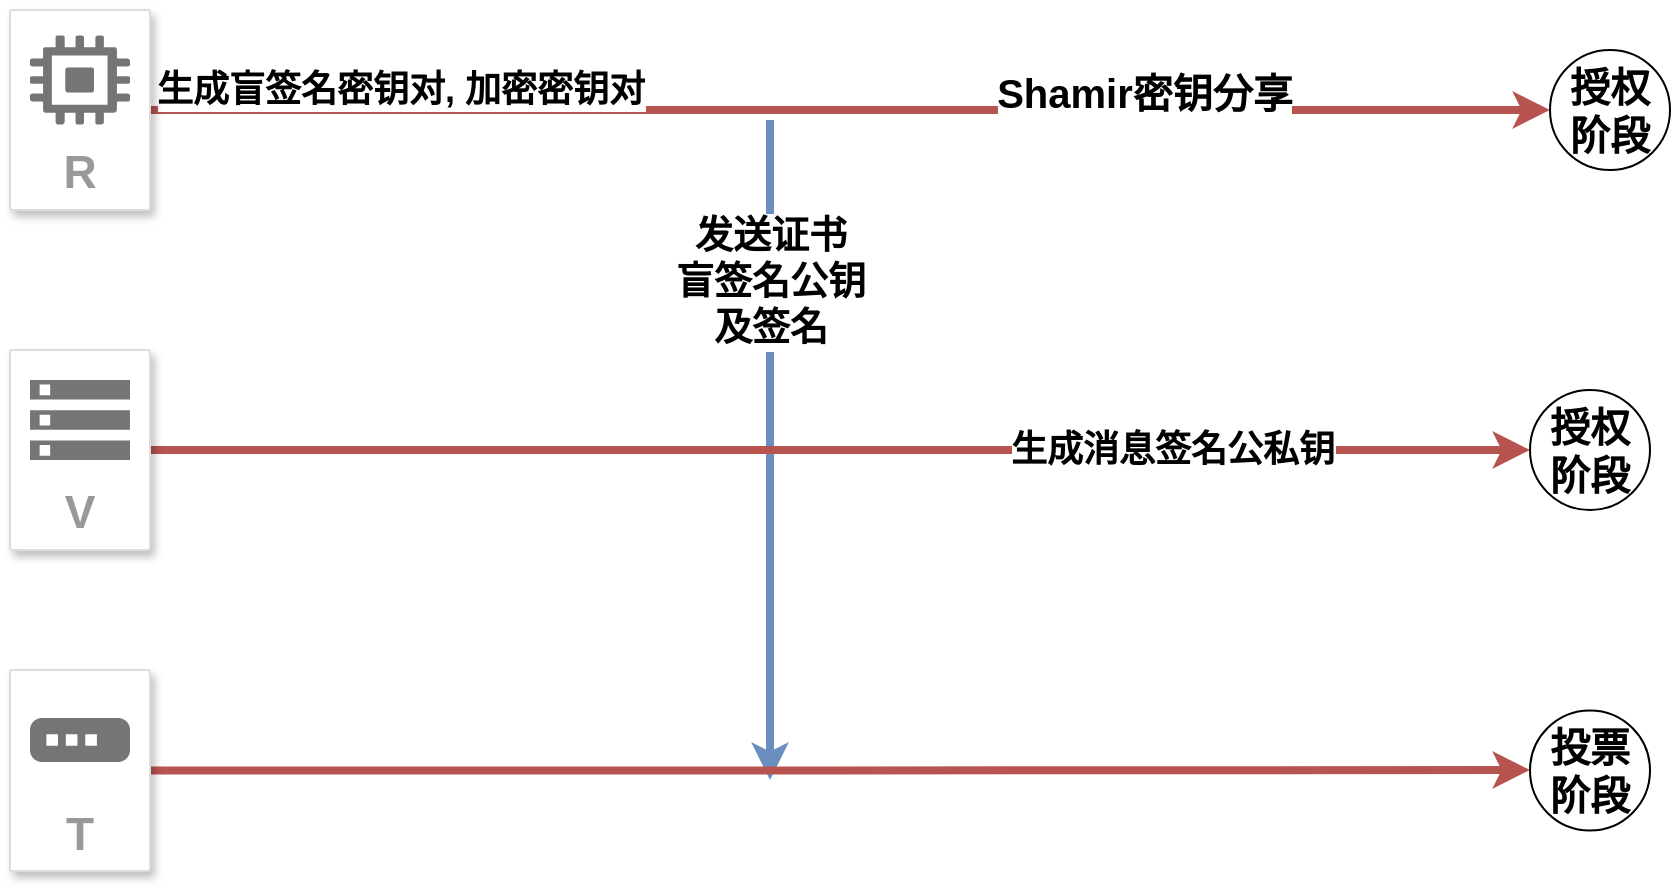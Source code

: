 <mxfile version="16.6.1" type="github" pages="4">
  <diagram id="f106602c-feb2-e66a-4537-3a34d633f6aa" name="Page-1">
    <mxGraphModel dx="1135" dy="593" grid="1" gridSize="10" guides="1" tooltips="1" connect="1" arrows="1" fold="1" page="1" pageScale="1" pageWidth="1169" pageHeight="827" background="none" math="1" shadow="0">
      <root>
        <mxCell id="0" />
        <mxCell id="1" parent="0" />
        <mxCell id="GRsu6QpT3u70jx2Eb0mG-444" style="edgeStyle=orthogonalEdgeStyle;rounded=0;orthogonalLoop=1;jettySize=auto;html=1;fontSize=23;strokeWidth=4;fillColor=#dae8fc;strokeColor=#6c8ebf;" edge="1" parent="1">
          <mxGeometry relative="1" as="geometry">
            <mxPoint x="480" y="545" as="targetPoint" />
            <mxPoint x="480" y="215" as="sourcePoint" />
            <Array as="points">
              <mxPoint x="480" y="290" />
              <mxPoint x="480" y="290" />
            </Array>
          </mxGeometry>
        </mxCell>
        <mxCell id="GRsu6QpT3u70jx2Eb0mG-458" value="&lt;b style=&quot;font-size: 19px;&quot;&gt;发送证书&lt;br style=&quot;font-size: 19px;&quot;&gt;盲签名公钥&lt;br style=&quot;font-size: 19px;&quot;&gt;及签名&lt;br style=&quot;font-size: 19px;&quot;&gt;&lt;/b&gt;" style="edgeLabel;html=1;align=center;verticalAlign=middle;resizable=0;points=[];fontSize=19;" vertex="1" connectable="0" parent="GRsu6QpT3u70jx2Eb0mG-444">
          <mxGeometry x="0.335" y="1" relative="1" as="geometry">
            <mxPoint x="-1" y="-140" as="offset" />
          </mxGeometry>
        </mxCell>
        <mxCell id="GRsu6QpT3u70jx2Eb0mG-431" style="edgeStyle=orthogonalEdgeStyle;rounded=0;orthogonalLoop=1;jettySize=auto;html=1;fontSize=23;strokeColor=#b85450;strokeWidth=4;fillColor=#f8cecc;" edge="1" parent="1" source="392">
          <mxGeometry relative="1" as="geometry">
            <mxPoint x="870" y="210" as="targetPoint" />
          </mxGeometry>
        </mxCell>
        <mxCell id="GRsu6QpT3u70jx2Eb0mG-460" value="&lt;b style=&quot;font-size: 18px;&quot;&gt;生成盲签名密钥对, 加密密钥对&lt;/b&gt;" style="edgeLabel;html=1;align=center;verticalAlign=middle;resizable=0;points=[];fontSize=18;" vertex="1" connectable="0" parent="GRsu6QpT3u70jx2Eb0mG-431">
          <mxGeometry x="-0.84" y="4" relative="1" as="geometry">
            <mxPoint x="69" y="-6" as="offset" />
          </mxGeometry>
        </mxCell>
        <mxCell id="392" value="&lt;b&gt;&lt;font style=&quot;font-size: 23px&quot;&gt;R&lt;/font&gt;&lt;/b&gt;" style="strokeColor=#dddddd;fillColor=#ffffff;shadow=1;strokeWidth=1;rounded=1;absoluteArcSize=1;arcSize=2;labelPosition=center;verticalLabelPosition=middle;align=center;verticalAlign=bottom;spacingLeft=0;fontColor=#999999;fontSize=12;whiteSpace=wrap;spacingBottom=2;html=1;" parent="1" vertex="1">
          <mxGeometry x="100" y="160" width="70" height="100" as="geometry" />
        </mxCell>
        <mxCell id="393" value="" style="dashed=0;html=1;fillColor=#757575;strokeColor=none;shape=mxgraph.gcp2.compute_engine_icon;part=1;" parent="392" vertex="1">
          <mxGeometry x="0.5" width="50" height="44.5" relative="1" as="geometry">
            <mxPoint x="-25" y="12.75" as="offset" />
          </mxGeometry>
        </mxCell>
        <mxCell id="GRsu6QpT3u70jx2Eb0mG-433" style="edgeStyle=orthogonalEdgeStyle;rounded=0;orthogonalLoop=1;jettySize=auto;html=1;fontSize=23;strokeWidth=4;strokeColor=#b85450;fillColor=#f8cecc;" edge="1" parent="1" source="394">
          <mxGeometry relative="1" as="geometry">
            <mxPoint x="860" y="380" as="targetPoint" />
          </mxGeometry>
        </mxCell>
        <mxCell id="GRsu6QpT3u70jx2Eb0mG-470" value="&lt;b style=&quot;font-size: 18px;&quot;&gt;生成消息签名公私钥&lt;/b&gt;" style="edgeLabel;html=1;align=center;verticalAlign=middle;resizable=0;points=[];fontSize=18;" vertex="1" connectable="0" parent="GRsu6QpT3u70jx2Eb0mG-433">
          <mxGeometry x="-0.766" y="7" relative="1" as="geometry">
            <mxPoint x="430" y="7" as="offset" />
          </mxGeometry>
        </mxCell>
        <mxCell id="394" value="&lt;b&gt;&lt;font style=&quot;font-size: 23px&quot;&gt;V&lt;/font&gt;&lt;/b&gt;" style="strokeColor=#dddddd;fillColor=#ffffff;shadow=1;strokeWidth=1;rounded=1;absoluteArcSize=1;arcSize=2;labelPosition=center;verticalLabelPosition=middle;align=center;verticalAlign=bottom;spacingLeft=0;fontColor=#999999;fontSize=12;whiteSpace=wrap;spacingBottom=2;html=1;" parent="1" vertex="1">
          <mxGeometry x="100" y="330" width="70" height="100" as="geometry" />
        </mxCell>
        <mxCell id="395" value="" style="dashed=0;html=1;fillColor=#757575;strokeColor=none;shape=mxgraph.gcp2.storage;part=1;" parent="394" vertex="1">
          <mxGeometry x="0.5" width="50" height="40" relative="1" as="geometry">
            <mxPoint x="-25" y="15" as="offset" />
          </mxGeometry>
        </mxCell>
        <mxCell id="GRsu6QpT3u70jx2Eb0mG-434" style="edgeStyle=orthogonalEdgeStyle;rounded=0;orthogonalLoop=1;jettySize=auto;html=1;fontSize=23;strokeWidth=4;strokeColor=#b85450;fillColor=#f8cecc;" edge="1" parent="1" source="GRsu6QpT3u70jx2Eb0mG-414">
          <mxGeometry relative="1" as="geometry">
            <mxPoint x="860" y="540" as="targetPoint" />
          </mxGeometry>
        </mxCell>
        <mxCell id="GRsu6QpT3u70jx2Eb0mG-414" value="&lt;b&gt;&lt;font style=&quot;font-size: 23px&quot;&gt;T&lt;/font&gt;&lt;/b&gt;" style="strokeColor=#dddddd;fillColor=#ffffff;shadow=1;strokeWidth=1;rounded=1;absoluteArcSize=1;arcSize=2;labelPosition=center;verticalLabelPosition=middle;align=center;verticalAlign=bottom;spacingLeft=0;fontColor=#999999;fontSize=12;whiteSpace=wrap;spacingBottom=2;html=1;" vertex="1" parent="1">
          <mxGeometry x="100" y="490" width="70" height="100.5" as="geometry" />
        </mxCell>
        <mxCell id="GRsu6QpT3u70jx2Eb0mG-415" value="" style="dashed=0;html=1;fillColor=#757575;strokeColor=none;shape=mxgraph.gcp2.gateway_icon;part=1;" vertex="1" parent="GRsu6QpT3u70jx2Eb0mG-414">
          <mxGeometry x="0.5" width="50" height="22" relative="1" as="geometry">
            <mxPoint x="-25" y="24" as="offset" />
          </mxGeometry>
        </mxCell>
        <mxCell id="GRsu6QpT3u70jx2Eb0mG-478" value="&lt;font style=&quot;font-size: 20px&quot;&gt;&lt;b&gt;Shamir密钥分享&lt;/b&gt;&lt;/font&gt;" style="edgeLabel;html=1;align=center;verticalAlign=middle;resizable=0;points=[];fontSize=16;" vertex="1" connectable="0" parent="1">
          <mxGeometry x="650.003" y="180.0" as="geometry">
            <mxPoint x="17" y="21" as="offset" />
          </mxGeometry>
        </mxCell>
        <mxCell id="JgOnoOIlexzATjNohAaf-397" value="&lt;b&gt;投票阶段&lt;br&gt;&lt;/b&gt;" style="ellipse;whiteSpace=wrap;html=1;aspect=fixed;fontFamily=Helvetica;fontSize=20;" vertex="1" parent="1">
          <mxGeometry x="860" y="510.25" width="60" height="60" as="geometry" />
        </mxCell>
        <mxCell id="JgOnoOIlexzATjNohAaf-399" value="&lt;b&gt;授权阶段&lt;br&gt;&lt;/b&gt;" style="ellipse;whiteSpace=wrap;html=1;aspect=fixed;fontFamily=Helvetica;fontSize=20;" vertex="1" parent="1">
          <mxGeometry x="870" y="180" width="60" height="60" as="geometry" />
        </mxCell>
        <mxCell id="JgOnoOIlexzATjNohAaf-400" value="&lt;b&gt;授权阶段&lt;br&gt;&lt;/b&gt;" style="ellipse;whiteSpace=wrap;html=1;aspect=fixed;fontFamily=Helvetica;fontSize=20;" vertex="1" parent="1">
          <mxGeometry x="860" y="350" width="60" height="60" as="geometry" />
        </mxCell>
      </root>
    </mxGraphModel>
  </diagram>
  <diagram id="3y2i5SyoOYJBpwfnIMte" name="Page-2">
    <mxGraphModel dx="1135" dy="593" grid="1" gridSize="10" guides="1" tooltips="1" connect="1" arrows="1" fold="1" page="1" pageScale="1" pageWidth="1169" pageHeight="827" math="1" shadow="0">
      <root>
        <mxCell id="Ap7_MJamQMHk4yOpXl33-0" />
        <mxCell id="Ap7_MJamQMHk4yOpXl33-1" parent="Ap7_MJamQMHk4yOpXl33-0" />
        <mxCell id="a1BkfzpuaaWdMO6VwDUD-0" style="edgeStyle=orthogonalEdgeStyle;rounded=0;orthogonalLoop=1;jettySize=auto;html=1;fontSize=23;strokeWidth=4;fillColor=#dae8fc;strokeColor=#6c8ebf;startArrow=none;" edge="1" parent="Ap7_MJamQMHk4yOpXl33-1" source="DZtJubGo77cLsiAa_wTz-0">
          <mxGeometry relative="1" as="geometry">
            <mxPoint x="398.14" y="210.0" as="targetPoint" />
            <mxPoint x="398" y="380" as="sourcePoint" />
            <Array as="points">
              <mxPoint x="398.14" y="285" />
            </Array>
          </mxGeometry>
        </mxCell>
        <mxCell id="a1BkfzpuaaWdMO6VwDUD-2" style="edgeStyle=orthogonalEdgeStyle;rounded=0;orthogonalLoop=1;jettySize=auto;html=1;fontSize=23;strokeColor=#b85450;strokeWidth=4;fillColor=#f8cecc;" edge="1" parent="Ap7_MJamQMHk4yOpXl33-1" source="a1BkfzpuaaWdMO6VwDUD-4">
          <mxGeometry relative="1" as="geometry">
            <mxPoint x="980" y="210" as="targetPoint" />
          </mxGeometry>
        </mxCell>
        <mxCell id="DZtJubGo77cLsiAa_wTz-12" value="&lt;b&gt;检索秘密Hash并进行判断&lt;br&gt;&lt;/b&gt;" style="edgeLabel;html=1;align=center;verticalAlign=middle;resizable=0;points=[];fontSize=20;fontFamily=Helvetica;" vertex="1" connectable="0" parent="a1BkfzpuaaWdMO6VwDUD-2">
          <mxGeometry x="-0.216" y="-5" relative="1" as="geometry">
            <mxPoint x="88" as="offset" />
          </mxGeometry>
        </mxCell>
        <mxCell id="a1BkfzpuaaWdMO6VwDUD-4" value="&lt;b&gt;&lt;font style=&quot;font-size: 23px&quot;&gt;R&lt;/font&gt;&lt;/b&gt;" style="strokeColor=#dddddd;fillColor=#ffffff;shadow=1;strokeWidth=1;rounded=1;absoluteArcSize=1;arcSize=2;labelPosition=center;verticalLabelPosition=middle;align=center;verticalAlign=bottom;spacingLeft=0;fontColor=#999999;fontSize=12;whiteSpace=wrap;spacingBottom=2;html=1;" vertex="1" parent="Ap7_MJamQMHk4yOpXl33-1">
          <mxGeometry x="100" y="160" width="70" height="100" as="geometry" />
        </mxCell>
        <mxCell id="a1BkfzpuaaWdMO6VwDUD-5" value="" style="dashed=0;html=1;fillColor=#757575;strokeColor=none;shape=mxgraph.gcp2.compute_engine_icon;part=1;" vertex="1" parent="a1BkfzpuaaWdMO6VwDUD-4">
          <mxGeometry x="0.5" width="50" height="44.5" relative="1" as="geometry">
            <mxPoint x="-25" y="12.75" as="offset" />
          </mxGeometry>
        </mxCell>
        <mxCell id="a1BkfzpuaaWdMO6VwDUD-6" style="edgeStyle=orthogonalEdgeStyle;rounded=0;orthogonalLoop=1;jettySize=auto;html=1;fontSize=23;strokeWidth=4;strokeColor=#b85450;fillColor=#f8cecc;" edge="1" parent="Ap7_MJamQMHk4yOpXl33-1" source="a1BkfzpuaaWdMO6VwDUD-8">
          <mxGeometry relative="1" as="geometry">
            <mxPoint x="970" y="600" as="targetPoint" />
          </mxGeometry>
        </mxCell>
        <mxCell id="DZtJubGo77cLsiAa_wTz-13" value="&lt;b&gt;消除盲化&lt;/b&gt;" style="edgeLabel;html=1;align=center;verticalAlign=middle;resizable=0;points=[];fontSize=20;fontFamily=Helvetica;" vertex="1" connectable="0" parent="a1BkfzpuaaWdMO6VwDUD-6">
          <mxGeometry x="0.734" y="-10" relative="1" as="geometry">
            <mxPoint x="-1" y="-6" as="offset" />
          </mxGeometry>
        </mxCell>
        <mxCell id="a1BkfzpuaaWdMO6VwDUD-8" value="&lt;b&gt;&lt;font style=&quot;font-size: 23px&quot;&gt;V&lt;/font&gt;&lt;/b&gt;" style="strokeColor=#dddddd;fillColor=#ffffff;shadow=1;strokeWidth=1;rounded=1;absoluteArcSize=1;arcSize=2;labelPosition=center;verticalLabelPosition=middle;align=center;verticalAlign=bottom;spacingLeft=0;fontColor=#999999;fontSize=12;whiteSpace=wrap;spacingBottom=2;html=1;" vertex="1" parent="Ap7_MJamQMHk4yOpXl33-1">
          <mxGeometry x="100" y="550" width="70" height="100" as="geometry" />
        </mxCell>
        <mxCell id="a1BkfzpuaaWdMO6VwDUD-9" value="" style="dashed=0;html=1;fillColor=#757575;strokeColor=none;shape=mxgraph.gcp2.storage;part=1;" vertex="1" parent="a1BkfzpuaaWdMO6VwDUD-8">
          <mxGeometry x="0.5" width="50" height="40" relative="1" as="geometry">
            <mxPoint x="-25" y="15" as="offset" />
          </mxGeometry>
        </mxCell>
        <mxCell id="a1BkfzpuaaWdMO6VwDUD-13" value="&lt;font style=&quot;font-size: 20px&quot;&gt;&lt;b&gt;判断合法&lt;br&gt;发送盲签名&lt;br&gt;及同态加密密钥&lt;br&gt;进行授权&lt;br&gt;&lt;/b&gt;&lt;/font&gt;" style="rounded=0;orthogonalLoop=1;jettySize=auto;html=1;fontSize=23;strokeWidth=4;fillColor=#dae8fc;strokeColor=#6c8ebf;startArrow=none;edgeStyle=orthogonalEdgeStyle;" edge="1" parent="Ap7_MJamQMHk4yOpXl33-1">
          <mxGeometry x="0.487" relative="1" as="geometry">
            <mxPoint x="744" y="600" as="targetPoint" />
            <mxPoint x="743" y="210" as="sourcePoint" />
            <Array as="points">
              <mxPoint x="744" y="310" />
              <mxPoint x="744" y="310" />
            </Array>
            <mxPoint y="-1" as="offset" />
          </mxGeometry>
        </mxCell>
        <mxCell id="DZtJubGo77cLsiAa_wTz-0" value="&lt;b&gt;发送秘密Hash&lt;br&gt;&lt;br&gt;发送公钥签名请求&lt;/b&gt;" style="text;html=1;align=center;verticalAlign=middle;resizable=0;points=[];autosize=1;strokeColor=none;fillColor=none;fontSize=20;" vertex="1" parent="Ap7_MJamQMHk4yOpXl33-1">
          <mxGeometry x="315" y="255" width="180" height="80" as="geometry" />
        </mxCell>
        <mxCell id="DZtJubGo77cLsiAa_wTz-1" value="" style="edgeStyle=orthogonalEdgeStyle;rounded=0;orthogonalLoop=1;jettySize=auto;html=1;fontSize=23;strokeWidth=4;fillColor=#dae8fc;strokeColor=#6c8ebf;endArrow=none;" edge="1" parent="Ap7_MJamQMHk4yOpXl33-1">
          <mxGeometry relative="1" as="geometry">
            <mxPoint x="401" y="335" as="targetPoint" />
            <mxPoint x="401" y="600" as="sourcePoint" />
            <Array as="points">
              <mxPoint x="401.14" y="285" />
            </Array>
          </mxGeometry>
        </mxCell>
        <mxCell id="DZtJubGo77cLsiAa_wTz-4" value="&lt;b&gt;通过 DH 协议&lt;br&gt;建立安全信道&lt;br&gt;&lt;/b&gt;" style="endArrow=classic;startArrow=classic;html=1;rounded=1;fontSize=20;strokeColor=#000000;strokeWidth=4;" edge="1" parent="Ap7_MJamQMHk4yOpXl33-1">
          <mxGeometry x="0.026" width="50" height="50" relative="1" as="geometry">
            <mxPoint x="260" y="600" as="sourcePoint" />
            <mxPoint x="260" y="210" as="targetPoint" />
            <mxPoint as="offset" />
          </mxGeometry>
        </mxCell>
        <mxCell id="3mPxrpDqi2O0WmI9phEm-1" value="&lt;b&gt;投票阶段&lt;/b&gt;" style="ellipse;whiteSpace=wrap;html=1;aspect=fixed;fontFamily=Helvetica;fontSize=20;" vertex="1" parent="Ap7_MJamQMHk4yOpXl33-1">
          <mxGeometry x="970" y="580" width="60" height="60" as="geometry" />
        </mxCell>
        <mxCell id="iHrT9uRNH0B7AJDOhTK1-0" value="&lt;b&gt;公示阶段&lt;br&gt;&lt;/b&gt;" style="ellipse;whiteSpace=wrap;html=1;aspect=fixed;fontFamily=Helvetica;fontSize=20;" vertex="1" parent="Ap7_MJamQMHk4yOpXl33-1">
          <mxGeometry x="980" y="180" width="60" height="60" as="geometry" />
        </mxCell>
      </root>
    </mxGraphModel>
  </diagram>
  <diagram id="OwLwG2dBm4TW3MCnYZ93" name="Page-3">
    <mxGraphModel dx="908" dy="474" grid="1" gridSize="10" guides="1" tooltips="1" connect="1" arrows="1" fold="1" page="1" pageScale="1" pageWidth="1169" pageHeight="827" math="1" shadow="0">
      <root>
        <mxCell id="2cxvNTGZv2gfEpvAOu9M-0" />
        <mxCell id="2cxvNTGZv2gfEpvAOu9M-1" parent="2cxvNTGZv2gfEpvAOu9M-0" />
        <mxCell id="rZzGMohHKtRnoozHDRlP-0" value="&lt;font size=&quot;1&quot;&gt;&lt;b style=&quot;font-size: 18px&quot;&gt;发送加密投票&lt;br&gt;签名&lt;br&gt;盲签名公钥&lt;br&gt;&lt;/b&gt;&lt;/font&gt;" style="edgeStyle=orthogonalEdgeStyle;rounded=0;orthogonalLoop=1;jettySize=auto;html=1;fontSize=23;strokeWidth=4;fillColor=#dae8fc;strokeColor=#6c8ebf;" edge="1" parent="2cxvNTGZv2gfEpvAOu9M-1">
          <mxGeometry relative="1" as="geometry">
            <mxPoint x="330" y="540" as="targetPoint" />
            <mxPoint x="330" y="200" as="sourcePoint" />
            <Array as="points">
              <mxPoint x="330" y="455" />
              <mxPoint x="330" y="455" />
            </Array>
            <mxPoint as="offset" />
          </mxGeometry>
        </mxCell>
        <mxCell id="rZzGMohHKtRnoozHDRlP-8" style="edgeStyle=orthogonalEdgeStyle;rounded=0;orthogonalLoop=1;jettySize=auto;html=1;fontSize=23;strokeWidth=4;strokeColor=#b85450;fillColor=#f8cecc;" edge="1" parent="2cxvNTGZv2gfEpvAOu9M-1" source="rZzGMohHKtRnoozHDRlP-10">
          <mxGeometry relative="1" as="geometry">
            <mxPoint x="860" y="198.0" as="targetPoint" />
          </mxGeometry>
        </mxCell>
        <mxCell id="rZzGMohHKtRnoozHDRlP-16" value="&lt;b&gt;决定投票&lt;/b&gt;" style="edgeLabel;html=1;align=center;verticalAlign=middle;resizable=0;points=[];fontSize=18;fontFamily=Helvetica;" vertex="1" connectable="0" parent="rZzGMohHKtRnoozHDRlP-8">
          <mxGeometry x="-0.776" y="-3" relative="1" as="geometry">
            <mxPoint as="offset" />
          </mxGeometry>
        </mxCell>
        <mxCell id="rZzGMohHKtRnoozHDRlP-10" value="&lt;b&gt;&lt;font style=&quot;font-size: 23px&quot;&gt;V&lt;/font&gt;&lt;/b&gt;" style="strokeColor=#dddddd;fillColor=#ffffff;shadow=1;strokeWidth=1;rounded=1;absoluteArcSize=1;arcSize=2;labelPosition=center;verticalLabelPosition=middle;align=center;verticalAlign=bottom;spacingLeft=0;fontColor=#999999;fontSize=12;whiteSpace=wrap;spacingBottom=2;html=1;" vertex="1" parent="2cxvNTGZv2gfEpvAOu9M-1">
          <mxGeometry x="100" y="148" width="70" height="100" as="geometry" />
        </mxCell>
        <mxCell id="rZzGMohHKtRnoozHDRlP-11" value="" style="dashed=0;html=1;fillColor=#757575;strokeColor=none;shape=mxgraph.gcp2.storage;part=1;" vertex="1" parent="rZzGMohHKtRnoozHDRlP-10">
          <mxGeometry x="0.5" width="50" height="40" relative="1" as="geometry">
            <mxPoint x="-25" y="15" as="offset" />
          </mxGeometry>
        </mxCell>
        <mxCell id="rZzGMohHKtRnoozHDRlP-12" style="edgeStyle=orthogonalEdgeStyle;rounded=0;orthogonalLoop=1;jettySize=auto;html=1;fontSize=23;strokeWidth=4;strokeColor=#b85450;fillColor=#f8cecc;entryX=0;entryY=0.496;entryDx=0;entryDy=0;entryPerimeter=0;" edge="1" parent="2cxvNTGZv2gfEpvAOu9M-1" source="rZzGMohHKtRnoozHDRlP-13" target="UbRHos-uBQ186_1xzUrW-0">
          <mxGeometry relative="1" as="geometry">
            <mxPoint x="850" y="540" as="targetPoint" />
          </mxGeometry>
        </mxCell>
        <mxCell id="BukEUdsIPB5G7KlUtjDI-1" value="&lt;b&gt;两次验签 &amp;amp; 唯一性检查&lt;/b&gt;" style="edgeLabel;html=1;align=center;verticalAlign=middle;resizable=0;points=[];fontSize=18;fontFamily=Helvetica;" vertex="1" connectable="0" parent="rZzGMohHKtRnoozHDRlP-12">
          <mxGeometry x="-0.315" y="2" relative="1" as="geometry">
            <mxPoint x="69" as="offset" />
          </mxGeometry>
        </mxCell>
        <mxCell id="rZzGMohHKtRnoozHDRlP-13" value="&lt;b&gt;&lt;font style=&quot;font-size: 23px&quot;&gt;T&lt;/font&gt;&lt;/b&gt;" style="strokeColor=#dddddd;fillColor=#ffffff;shadow=1;strokeWidth=1;rounded=1;absoluteArcSize=1;arcSize=2;labelPosition=center;verticalLabelPosition=middle;align=center;verticalAlign=bottom;spacingLeft=0;fontColor=#999999;fontSize=12;whiteSpace=wrap;spacingBottom=2;html=1;" vertex="1" parent="2cxvNTGZv2gfEpvAOu9M-1">
          <mxGeometry x="100" y="490" width="70" height="100.5" as="geometry" />
        </mxCell>
        <mxCell id="rZzGMohHKtRnoozHDRlP-14" value="" style="dashed=0;html=1;fillColor=#757575;strokeColor=none;shape=mxgraph.gcp2.gateway_icon;part=1;" vertex="1" parent="rZzGMohHKtRnoozHDRlP-13">
          <mxGeometry x="0.5" width="50" height="22" relative="1" as="geometry">
            <mxPoint x="-25" y="24" as="offset" />
          </mxGeometry>
        </mxCell>
        <mxCell id="w2Tn2EIis0ojHfxkUMvC-0" value="&lt;b&gt;range&lt;br&gt;proof&lt;br&gt;&lt;/b&gt;" style="endArrow=classic;startArrow=classic;html=1;rounded=1;fontSize=20;strokeColor=#000000;strokeWidth=4;" edge="1" parent="2cxvNTGZv2gfEpvAOu9M-1">
          <mxGeometry x="0.026" width="50" height="50" relative="1" as="geometry">
            <mxPoint x="650" y="540" as="sourcePoint" />
            <mxPoint x="650" y="200.5" as="targetPoint" />
            <mxPoint as="offset" />
          </mxGeometry>
        </mxCell>
        <mxCell id="IoPtdGR2WPENF4QoKLbq-2" value="&lt;font size=&quot;1&quot;&gt;&lt;b style=&quot;font-size: 18px&quot;&gt;公示五元组&lt;br&gt;&lt;/b&gt;&lt;/font&gt;" style="edgeStyle=orthogonalEdgeStyle;rounded=0;orthogonalLoop=1;jettySize=auto;html=1;fontSize=23;strokeWidth=4;fillColor=#dae8fc;strokeColor=#6c8ebf;" edge="1" parent="2cxvNTGZv2gfEpvAOu9M-1">
          <mxGeometry relative="1" as="geometry">
            <mxPoint x="750" y="200" as="targetPoint" />
            <mxPoint x="750" y="540" as="sourcePoint" />
            <Array as="points">
              <mxPoint x="750" y="455" />
              <mxPoint x="750" y="455" />
            </Array>
            <mxPoint as="offset" />
          </mxGeometry>
        </mxCell>
        <mxCell id="UbRHos-uBQ186_1xzUrW-0" value="&lt;b&gt;公示阶段&lt;br&gt;&lt;/b&gt;" style="ellipse;whiteSpace=wrap;html=1;aspect=fixed;fontFamily=Helvetica;fontSize=20;" vertex="1" parent="2cxvNTGZv2gfEpvAOu9M-1">
          <mxGeometry x="860" y="510.25" width="60" height="60" as="geometry" />
        </mxCell>
        <mxCell id="UbRHos-uBQ186_1xzUrW-1" value="&lt;b&gt;公示阶段&lt;br&gt;&lt;/b&gt;" style="ellipse;whiteSpace=wrap;html=1;aspect=fixed;fontFamily=Helvetica;fontSize=20;" vertex="1" parent="2cxvNTGZv2gfEpvAOu9M-1">
          <mxGeometry x="860" y="168" width="60" height="60" as="geometry" />
        </mxCell>
      </root>
    </mxGraphModel>
  </diagram>
  <diagram id="v2LshDbW8RujjK4nGjwr" name="Page-4">
    <mxGraphModel dx="1135" dy="593" grid="1" gridSize="10" guides="1" tooltips="1" connect="1" arrows="1" fold="1" page="1" pageScale="1" pageWidth="1169" pageHeight="827" math="1" shadow="0">
      <root>
        <mxCell id="M5P7IDf2sAd2qNNA_t4u-0" />
        <mxCell id="M5P7IDf2sAd2qNNA_t4u-1" parent="M5P7IDf2sAd2qNNA_t4u-0" />
        <mxCell id="M5P7IDf2sAd2qNNA_t4u-2" style="edgeStyle=orthogonalEdgeStyle;rounded=0;orthogonalLoop=1;jettySize=auto;html=1;fontSize=23;strokeWidth=4;fillColor=#dae8fc;strokeColor=#6c8ebf;" edge="1" parent="M5P7IDf2sAd2qNNA_t4u-1">
          <mxGeometry relative="1" as="geometry">
            <mxPoint x="360" y="215.0" as="targetPoint" />
            <mxPoint x="360" y="545" as="sourcePoint" />
            <Array as="points">
              <mxPoint x="360" y="290" />
              <mxPoint x="360" y="290" />
            </Array>
          </mxGeometry>
        </mxCell>
        <mxCell id="M5P7IDf2sAd2qNNA_t4u-3" value="&lt;b style=&quot;font-size: 19px&quot;&gt;公开乘积&lt;br style=&quot;font-size: 19px&quot;&gt;&lt;/b&gt;" style="edgeLabel;html=1;align=center;verticalAlign=middle;resizable=0;points=[];fontSize=19;" vertex="1" connectable="0" parent="M5P7IDf2sAd2qNNA_t4u-2">
          <mxGeometry x="0.335" y="1" relative="1" as="geometry">
            <mxPoint x="41" y="135" as="offset" />
          </mxGeometry>
        </mxCell>
        <mxCell id="M5P7IDf2sAd2qNNA_t4u-4" style="edgeStyle=orthogonalEdgeStyle;rounded=0;orthogonalLoop=1;jettySize=auto;html=1;fontSize=23;strokeColor=#b85450;strokeWidth=4;fillColor=#f8cecc;" edge="1" parent="M5P7IDf2sAd2qNNA_t4u-1" source="M5P7IDf2sAd2qNNA_t4u-6">
          <mxGeometry relative="1" as="geometry">
            <mxPoint x="970" y="210" as="targetPoint" />
          </mxGeometry>
        </mxCell>
        <mxCell id="M5P7IDf2sAd2qNNA_t4u-6" value="&lt;b&gt;&lt;font style=&quot;font-size: 23px&quot;&gt;R&lt;/font&gt;&lt;/b&gt;" style="strokeColor=#dddddd;fillColor=#ffffff;shadow=1;strokeWidth=1;rounded=1;absoluteArcSize=1;arcSize=2;labelPosition=center;verticalLabelPosition=middle;align=center;verticalAlign=bottom;spacingLeft=0;fontColor=#999999;fontSize=12;whiteSpace=wrap;spacingBottom=2;html=1;" vertex="1" parent="M5P7IDf2sAd2qNNA_t4u-1">
          <mxGeometry x="100" y="160" width="70" height="100" as="geometry" />
        </mxCell>
        <mxCell id="M5P7IDf2sAd2qNNA_t4u-7" value="" style="dashed=0;html=1;fillColor=#757575;strokeColor=none;shape=mxgraph.gcp2.compute_engine_icon;part=1;" vertex="1" parent="M5P7IDf2sAd2qNNA_t4u-6">
          <mxGeometry x="0.5" width="50" height="44.5" relative="1" as="geometry">
            <mxPoint x="-25" y="12.75" as="offset" />
          </mxGeometry>
        </mxCell>
        <mxCell id="M5P7IDf2sAd2qNNA_t4u-8" style="edgeStyle=orthogonalEdgeStyle;rounded=0;orthogonalLoop=1;jettySize=auto;html=1;fontSize=23;strokeWidth=4;strokeColor=#b85450;fillColor=#f8cecc;" edge="1" parent="M5P7IDf2sAd2qNNA_t4u-1" source="M5P7IDf2sAd2qNNA_t4u-10">
          <mxGeometry relative="1" as="geometry">
            <mxPoint x="970" y="380" as="targetPoint" />
          </mxGeometry>
        </mxCell>
        <mxCell id="M5P7IDf2sAd2qNNA_t4u-10" value="&lt;b&gt;&lt;font style=&quot;font-size: 23px&quot;&gt;V&lt;/font&gt;&lt;/b&gt;" style="strokeColor=#dddddd;fillColor=#ffffff;shadow=1;strokeWidth=1;rounded=1;absoluteArcSize=1;arcSize=2;labelPosition=center;verticalLabelPosition=middle;align=center;verticalAlign=bottom;spacingLeft=0;fontColor=#999999;fontSize=12;whiteSpace=wrap;spacingBottom=2;html=1;" vertex="1" parent="M5P7IDf2sAd2qNNA_t4u-1">
          <mxGeometry x="100" y="330" width="70" height="100" as="geometry" />
        </mxCell>
        <mxCell id="M5P7IDf2sAd2qNNA_t4u-11" value="" style="dashed=0;html=1;fillColor=#757575;strokeColor=none;shape=mxgraph.gcp2.storage;part=1;" vertex="1" parent="M5P7IDf2sAd2qNNA_t4u-10">
          <mxGeometry x="0.5" width="50" height="40" relative="1" as="geometry">
            <mxPoint x="-25" y="15" as="offset" />
          </mxGeometry>
        </mxCell>
        <mxCell id="M5P7IDf2sAd2qNNA_t4u-12" style="edgeStyle=orthogonalEdgeStyle;rounded=0;orthogonalLoop=1;jettySize=auto;html=1;fontSize=23;strokeWidth=4;strokeColor=#b85450;fillColor=#f8cecc;" edge="1" parent="M5P7IDf2sAd2qNNA_t4u-1" source="M5P7IDf2sAd2qNNA_t4u-13">
          <mxGeometry relative="1" as="geometry">
            <mxPoint x="970" y="540" as="targetPoint" />
          </mxGeometry>
        </mxCell>
        <mxCell id="M5P7IDf2sAd2qNNA_t4u-16" value="&lt;b&gt;累乘加密票&lt;/b&gt;" style="edgeLabel;html=1;align=center;verticalAlign=middle;resizable=0;points=[];fontSize=18;fontFamily=Helvetica;" vertex="1" connectable="0" parent="M5P7IDf2sAd2qNNA_t4u-12">
          <mxGeometry x="-0.739" relative="1" as="geometry">
            <mxPoint as="offset" />
          </mxGeometry>
        </mxCell>
        <mxCell id="eARpcg9WwwENpOnIQDZa-5" value="&lt;b&gt;进行解密&lt;/b&gt;" style="edgeLabel;html=1;align=center;verticalAlign=middle;resizable=0;points=[];fontSize=20;fontFamily=Helvetica;" vertex="1" connectable="0" parent="M5P7IDf2sAd2qNNA_t4u-12">
          <mxGeometry x="0.388" y="-3" relative="1" as="geometry">
            <mxPoint as="offset" />
          </mxGeometry>
        </mxCell>
        <mxCell id="M5P7IDf2sAd2qNNA_t4u-13" value="&lt;b&gt;&lt;font style=&quot;font-size: 23px&quot;&gt;T&lt;/font&gt;&lt;/b&gt;" style="strokeColor=#dddddd;fillColor=#ffffff;shadow=1;strokeWidth=1;rounded=1;absoluteArcSize=1;arcSize=2;labelPosition=center;verticalLabelPosition=middle;align=center;verticalAlign=bottom;spacingLeft=0;fontColor=#999999;fontSize=12;whiteSpace=wrap;spacingBottom=2;html=1;" vertex="1" parent="M5P7IDf2sAd2qNNA_t4u-1">
          <mxGeometry x="100" y="490" width="70" height="100.5" as="geometry" />
        </mxCell>
        <mxCell id="M5P7IDf2sAd2qNNA_t4u-14" value="" style="dashed=0;html=1;fillColor=#757575;strokeColor=none;shape=mxgraph.gcp2.gateway_icon;part=1;" vertex="1" parent="M5P7IDf2sAd2qNNA_t4u-13">
          <mxGeometry x="0.5" width="50" height="22" relative="1" as="geometry">
            <mxPoint x="-25" y="24" as="offset" />
          </mxGeometry>
        </mxCell>
        <mxCell id="eARpcg9WwwENpOnIQDZa-0" style="edgeStyle=orthogonalEdgeStyle;rounded=0;orthogonalLoop=1;jettySize=auto;html=1;fontSize=23;strokeWidth=4;fillColor=#dae8fc;strokeColor=#6c8ebf;" edge="1" parent="M5P7IDf2sAd2qNNA_t4u-1">
          <mxGeometry relative="1" as="geometry">
            <mxPoint x="450" y="380.0" as="targetPoint" />
            <mxPoint x="450" y="540" as="sourcePoint" />
            <Array as="points">
              <mxPoint x="450" y="455" />
              <mxPoint x="450" y="455" />
            </Array>
          </mxGeometry>
        </mxCell>
        <mxCell id="eARpcg9WwwENpOnIQDZa-2" value="&lt;b style=&quot;font-size: 20px&quot;&gt;收集共享&lt;br&gt;恢复密钥&lt;/b&gt;" style="edgeStyle=orthogonalEdgeStyle;rounded=0;orthogonalLoop=1;jettySize=auto;html=1;fontSize=23;strokeWidth=4;fillColor=#dae8fc;strokeColor=#6c8ebf;" edge="1" parent="M5P7IDf2sAd2qNNA_t4u-1">
          <mxGeometry relative="1" as="geometry">
            <mxPoint x="530" y="220.0" as="targetPoint" />
            <mxPoint x="530" y="380" as="sourcePoint" />
            <Array as="points">
              <mxPoint x="530" y="330" />
              <mxPoint x="530" y="330" />
            </Array>
          </mxGeometry>
        </mxCell>
        <mxCell id="eARpcg9WwwENpOnIQDZa-3" value="&lt;span style=&quot;font-size: 20px&quot;&gt;&lt;b&gt;发布解密密钥&lt;br&gt;&lt;/b&gt;&lt;/span&gt;" style="rounded=0;orthogonalLoop=1;jettySize=auto;html=1;fontSize=23;strokeWidth=4;fillColor=#dae8fc;strokeColor=#6c8ebf;" edge="1" parent="M5P7IDf2sAd2qNNA_t4u-1">
          <mxGeometry x="0.403" relative="1" as="geometry">
            <mxPoint x="636" y="540" as="targetPoint" />
            <mxPoint x="636" y="205" as="sourcePoint" />
            <mxPoint as="offset" />
          </mxGeometry>
        </mxCell>
        <mxCell id="eARpcg9WwwENpOnIQDZa-4" value="&lt;span style=&quot;font-size: 20px&quot;&gt;&lt;b&gt;发布投票结果&lt;/b&gt;&lt;/span&gt;" style="rounded=0;orthogonalLoop=1;jettySize=auto;html=1;fontSize=23;strokeWidth=4;fillColor=#dae8fc;strokeColor=#6c8ebf;" edge="1" parent="M5P7IDf2sAd2qNNA_t4u-1">
          <mxGeometry x="-0.015" relative="1" as="geometry">
            <mxPoint x="806.0" y="550" as="targetPoint" />
            <mxPoint x="806.0" y="215.0" as="sourcePoint" />
            <mxPoint as="offset" />
          </mxGeometry>
        </mxCell>
        <mxCell id="eARpcg9WwwENpOnIQDZa-6" value="&lt;b&gt;验票&lt;/b&gt;" style="ellipse;whiteSpace=wrap;html=1;aspect=fixed;fontFamily=Helvetica;fontSize=20;" vertex="1" parent="M5P7IDf2sAd2qNNA_t4u-1">
          <mxGeometry x="970" y="170" width="80" height="80" as="geometry" />
        </mxCell>
        <mxCell id="eARpcg9WwwENpOnIQDZa-7" value="&#xa;&#xa;&lt;b style=&quot;color: rgb(0, 0, 0); font-family: helvetica; font-size: 20px; font-style: normal; letter-spacing: normal; text-align: center; text-indent: 0px; text-transform: none; word-spacing: 0px; background-color: rgb(248, 249, 250);&quot;&gt;验票&lt;/b&gt;&#xa;&#xa;" style="ellipse;whiteSpace=wrap;html=1;aspect=fixed;fontFamily=Helvetica;fontSize=20;" vertex="1" parent="M5P7IDf2sAd2qNNA_t4u-1">
          <mxGeometry x="970" y="333.5" width="80" height="80" as="geometry" />
        </mxCell>
        <mxCell id="eARpcg9WwwENpOnIQDZa-8" value="&#xa;&#xa;&lt;b style=&quot;color: rgb(0, 0, 0); font-family: helvetica; font-size: 20px; font-style: normal; letter-spacing: normal; text-align: center; text-indent: 0px; text-transform: none; word-spacing: 0px; background-color: rgb(248, 249, 250);&quot;&gt;验票&lt;/b&gt;&#xa;&#xa;" style="ellipse;whiteSpace=wrap;html=1;aspect=fixed;fontFamily=Helvetica;fontSize=20;" vertex="1" parent="M5P7IDf2sAd2qNNA_t4u-1">
          <mxGeometry x="970" y="500.25" width="80" height="80" as="geometry" />
        </mxCell>
      </root>
    </mxGraphModel>
  </diagram>
</mxfile>
